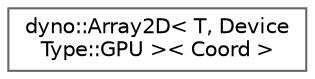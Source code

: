 digraph "Graphical Class Hierarchy"
{
 // LATEX_PDF_SIZE
  bgcolor="transparent";
  edge [fontname=Helvetica,fontsize=10,labelfontname=Helvetica,labelfontsize=10];
  node [fontname=Helvetica,fontsize=10,shape=box,height=0.2,width=0.4];
  rankdir="LR";
  Node0 [id="Node000000",label="dyno::Array2D\< T, Device\lType::GPU \>\< Coord \>",height=0.2,width=0.4,color="grey40", fillcolor="white", style="filled",URL="$classdyno_1_1_array2_d_3_01_t_00_01_device_type_1_1_g_p_u_01_4.html",tooltip=" "];
}
